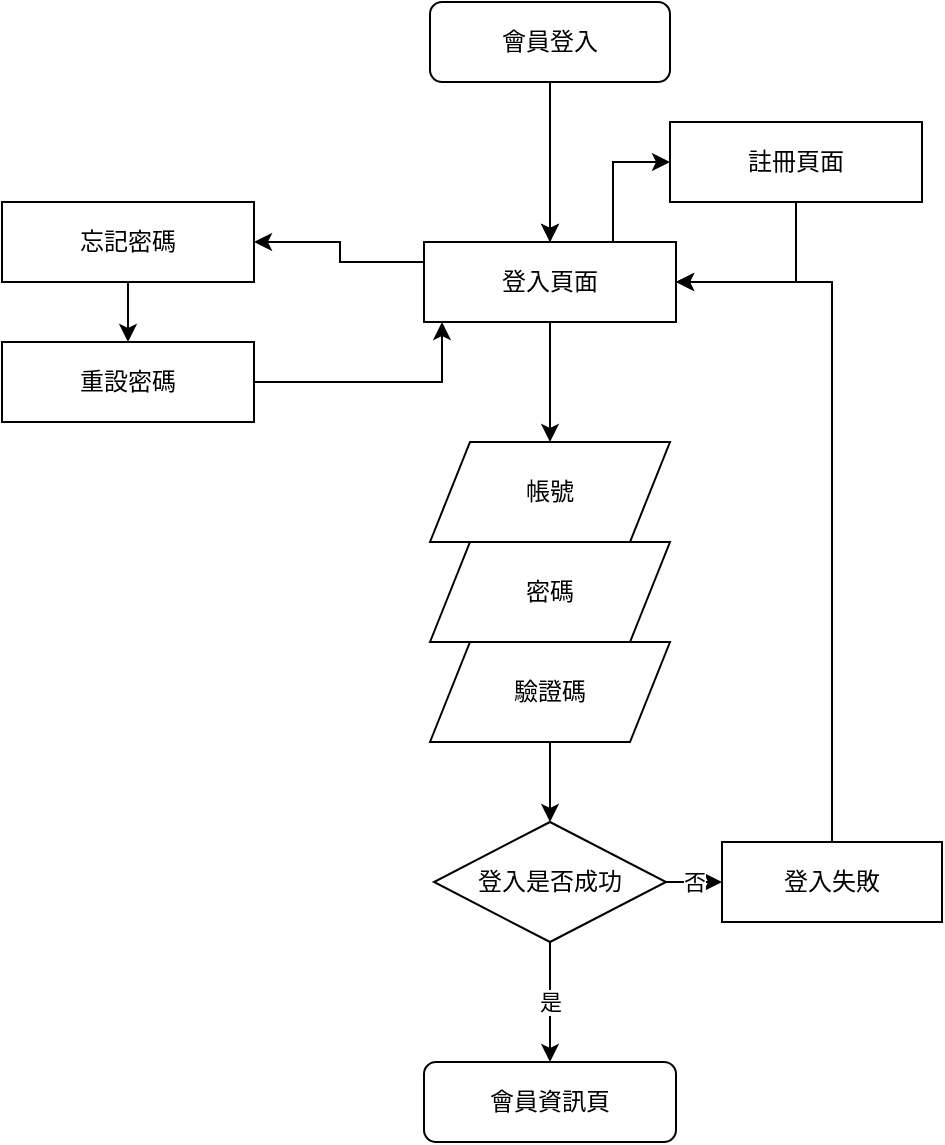 <mxfile version="21.6.9" type="github">
  <diagram name="第 1 页" id="5xlTIJ7xZ0uIA1DLhqvQ">
    <mxGraphModel dx="1050" dy="534" grid="1" gridSize="10" guides="1" tooltips="1" connect="1" arrows="1" fold="1" page="1" pageScale="1" pageWidth="827" pageHeight="1169" math="0" shadow="0">
      <root>
        <mxCell id="0" />
        <mxCell id="1" parent="0" />
        <mxCell id="xiJ59EsIPp2WgFdT32-B-31" value="" style="edgeStyle=orthogonalEdgeStyle;rounded=0;orthogonalLoop=1;jettySize=auto;html=1;" parent="1" source="xiJ59EsIPp2WgFdT32-B-1" target="xiJ59EsIPp2WgFdT32-B-7" edge="1">
          <mxGeometry relative="1" as="geometry" />
        </mxCell>
        <mxCell id="xiJ59EsIPp2WgFdT32-B-33" value="" style="edgeStyle=orthogonalEdgeStyle;rounded=0;orthogonalLoop=1;jettySize=auto;html=1;exitX=0.5;exitY=1;exitDx=0;exitDy=0;entryX=0.5;entryY=0;entryDx=0;entryDy=0;" parent="1" source="xiJ59EsIPp2WgFdT32-B-1" target="xiJ59EsIPp2WgFdT32-B-7" edge="1">
          <mxGeometry relative="1" as="geometry" />
        </mxCell>
        <mxCell id="xiJ59EsIPp2WgFdT32-B-1" value="會員登入" style="rounded=1;whiteSpace=wrap;html=1;" parent="1" vertex="1">
          <mxGeometry x="354" y="20" width="120" height="40" as="geometry" />
        </mxCell>
        <mxCell id="xiJ59EsIPp2WgFdT32-B-5" value="會員資訊頁" style="rounded=1;whiteSpace=wrap;html=1;" parent="1" vertex="1">
          <mxGeometry x="351" y="550" width="126" height="40" as="geometry" />
        </mxCell>
        <mxCell id="xiJ59EsIPp2WgFdT32-B-36" style="edgeStyle=orthogonalEdgeStyle;rounded=0;orthogonalLoop=1;jettySize=auto;html=1;entryX=0.5;entryY=0;entryDx=0;entryDy=0;" parent="1" source="xiJ59EsIPp2WgFdT32-B-7" target="xiJ59EsIPp2WgFdT32-B-8" edge="1">
          <mxGeometry relative="1" as="geometry" />
        </mxCell>
        <mxCell id="WYfKJsVKejKhtKIQOyxS-4" style="edgeStyle=orthogonalEdgeStyle;rounded=0;orthogonalLoop=1;jettySize=auto;html=1;entryX=1;entryY=0.5;entryDx=0;entryDy=0;" edge="1" parent="1" source="xiJ59EsIPp2WgFdT32-B-7" target="WYfKJsVKejKhtKIQOyxS-2">
          <mxGeometry relative="1" as="geometry">
            <Array as="points">
              <mxPoint x="309" y="150" />
              <mxPoint x="309" y="140" />
            </Array>
          </mxGeometry>
        </mxCell>
        <mxCell id="WYfKJsVKejKhtKIQOyxS-8" style="edgeStyle=orthogonalEdgeStyle;rounded=0;orthogonalLoop=1;jettySize=auto;html=1;exitX=0.75;exitY=0;exitDx=0;exitDy=0;entryX=0;entryY=0.5;entryDx=0;entryDy=0;" edge="1" parent="1" source="xiJ59EsIPp2WgFdT32-B-7" target="WYfKJsVKejKhtKIQOyxS-7">
          <mxGeometry relative="1" as="geometry" />
        </mxCell>
        <mxCell id="xiJ59EsIPp2WgFdT32-B-7" value="登入頁面" style="rounded=0;whiteSpace=wrap;html=1;" parent="1" vertex="1">
          <mxGeometry x="351" y="140" width="126" height="40" as="geometry" />
        </mxCell>
        <mxCell id="xiJ59EsIPp2WgFdT32-B-9" value="密碼" style="shape=parallelogram;perimeter=parallelogramPerimeter;whiteSpace=wrap;html=1;fixedSize=1;" parent="1" vertex="1">
          <mxGeometry x="354" y="290" width="120" height="50" as="geometry" />
        </mxCell>
        <mxCell id="xiJ59EsIPp2WgFdT32-B-27" value="否" style="edgeStyle=orthogonalEdgeStyle;rounded=0;orthogonalLoop=1;jettySize=auto;html=1;" parent="1" source="xiJ59EsIPp2WgFdT32-B-10" target="xiJ59EsIPp2WgFdT32-B-12" edge="1">
          <mxGeometry relative="1" as="geometry" />
        </mxCell>
        <mxCell id="xiJ59EsIPp2WgFdT32-B-30" value="是" style="edgeStyle=orthogonalEdgeStyle;rounded=0;orthogonalLoop=1;jettySize=auto;html=1;" parent="1" source="xiJ59EsIPp2WgFdT32-B-10" target="xiJ59EsIPp2WgFdT32-B-5" edge="1">
          <mxGeometry relative="1" as="geometry" />
        </mxCell>
        <mxCell id="xiJ59EsIPp2WgFdT32-B-10" value="登入是否成功" style="rhombus;whiteSpace=wrap;html=1;" parent="1" vertex="1">
          <mxGeometry x="356" y="430" width="116" height="60" as="geometry" />
        </mxCell>
        <mxCell id="xiJ59EsIPp2WgFdT32-B-8" value="帳號" style="shape=parallelogram;perimeter=parallelogramPerimeter;whiteSpace=wrap;html=1;fixedSize=1;" parent="1" vertex="1">
          <mxGeometry x="354" y="240" width="120" height="50" as="geometry" />
        </mxCell>
        <mxCell id="WYfKJsVKejKhtKIQOyxS-1" style="edgeStyle=orthogonalEdgeStyle;rounded=0;orthogonalLoop=1;jettySize=auto;html=1;entryX=1;entryY=0.5;entryDx=0;entryDy=0;" edge="1" parent="1" source="xiJ59EsIPp2WgFdT32-B-12" target="xiJ59EsIPp2WgFdT32-B-7">
          <mxGeometry relative="1" as="geometry">
            <Array as="points">
              <mxPoint x="555" y="160" />
            </Array>
          </mxGeometry>
        </mxCell>
        <mxCell id="xiJ59EsIPp2WgFdT32-B-12" value="登入失敗" style="rounded=0;whiteSpace=wrap;html=1;" parent="1" vertex="1">
          <mxGeometry x="500" y="440" width="110" height="40" as="geometry" />
        </mxCell>
        <mxCell id="xiJ59EsIPp2WgFdT32-B-29" value="" style="edgeStyle=orthogonalEdgeStyle;rounded=0;orthogonalLoop=1;jettySize=auto;html=1;" parent="1" source="xiJ59EsIPp2WgFdT32-B-26" target="xiJ59EsIPp2WgFdT32-B-10" edge="1">
          <mxGeometry relative="1" as="geometry" />
        </mxCell>
        <mxCell id="xiJ59EsIPp2WgFdT32-B-26" value="驗證碼" style="shape=parallelogram;perimeter=parallelogramPerimeter;whiteSpace=wrap;html=1;fixedSize=1;" parent="1" vertex="1">
          <mxGeometry x="354" y="340" width="120" height="50" as="geometry" />
        </mxCell>
        <mxCell id="WYfKJsVKejKhtKIQOyxS-5" value="" style="edgeStyle=orthogonalEdgeStyle;rounded=0;orthogonalLoop=1;jettySize=auto;html=1;" edge="1" parent="1" source="WYfKJsVKejKhtKIQOyxS-2" target="WYfKJsVKejKhtKIQOyxS-3">
          <mxGeometry relative="1" as="geometry" />
        </mxCell>
        <mxCell id="WYfKJsVKejKhtKIQOyxS-2" value="忘記密碼" style="rounded=0;whiteSpace=wrap;html=1;" vertex="1" parent="1">
          <mxGeometry x="140" y="120" width="126" height="40" as="geometry" />
        </mxCell>
        <mxCell id="WYfKJsVKejKhtKIQOyxS-6" style="edgeStyle=orthogonalEdgeStyle;rounded=0;orthogonalLoop=1;jettySize=auto;html=1;" edge="1" parent="1" source="WYfKJsVKejKhtKIQOyxS-3" target="xiJ59EsIPp2WgFdT32-B-7">
          <mxGeometry relative="1" as="geometry">
            <Array as="points">
              <mxPoint x="360" y="210" />
            </Array>
          </mxGeometry>
        </mxCell>
        <mxCell id="WYfKJsVKejKhtKIQOyxS-3" value="重設密碼" style="rounded=0;whiteSpace=wrap;html=1;" vertex="1" parent="1">
          <mxGeometry x="140" y="190" width="126" height="40" as="geometry" />
        </mxCell>
        <mxCell id="WYfKJsVKejKhtKIQOyxS-10" style="edgeStyle=orthogonalEdgeStyle;rounded=0;orthogonalLoop=1;jettySize=auto;html=1;entryX=1;entryY=0.5;entryDx=0;entryDy=0;" edge="1" parent="1" source="WYfKJsVKejKhtKIQOyxS-7" target="xiJ59EsIPp2WgFdT32-B-7">
          <mxGeometry relative="1" as="geometry" />
        </mxCell>
        <mxCell id="WYfKJsVKejKhtKIQOyxS-7" value="註冊頁面" style="rounded=0;whiteSpace=wrap;html=1;" vertex="1" parent="1">
          <mxGeometry x="474" y="80" width="126" height="40" as="geometry" />
        </mxCell>
      </root>
    </mxGraphModel>
  </diagram>
</mxfile>
